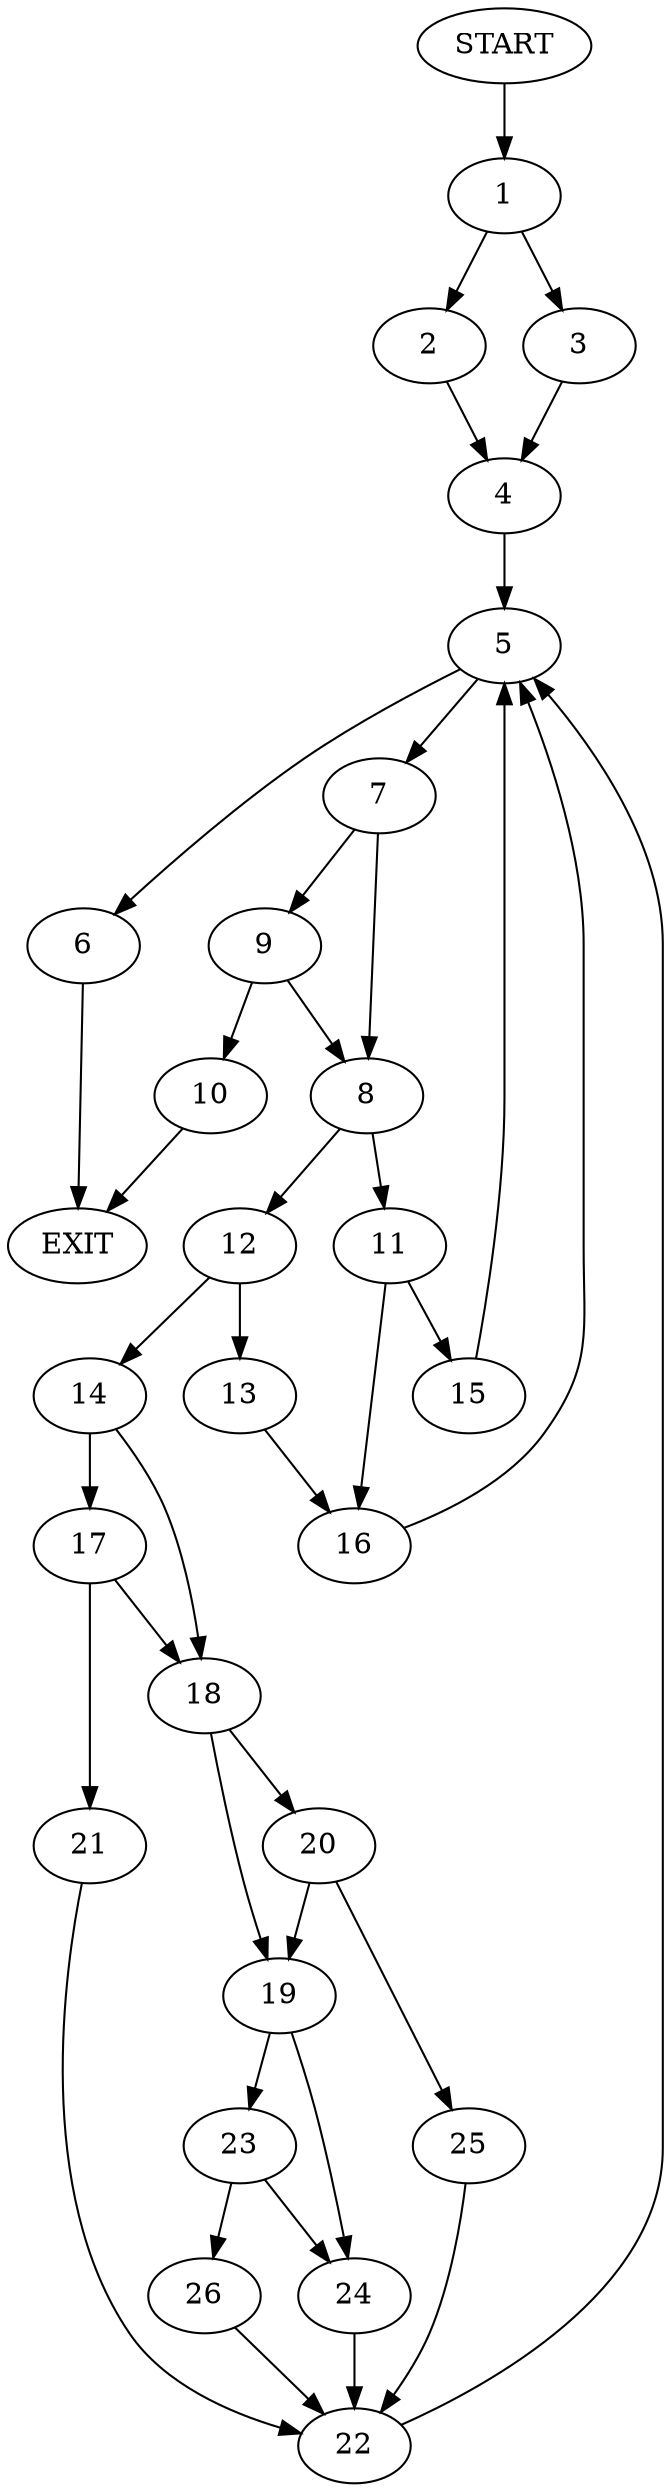 digraph {
0 [label="START"]
27 [label="EXIT"]
0 -> 1
1 -> 2
1 -> 3
2 -> 4
3 -> 4
4 -> 5
5 -> 6
5 -> 7
7 -> 8
7 -> 9
6 -> 27
9 -> 8
9 -> 10
8 -> 11
8 -> 12
10 -> 27
12 -> 13
12 -> 14
11 -> 15
11 -> 16
14 -> 17
14 -> 18
13 -> 16
18 -> 19
18 -> 20
17 -> 18
17 -> 21
21 -> 22
22 -> 5
19 -> 23
19 -> 24
20 -> 25
20 -> 19
25 -> 22
24 -> 22
23 -> 26
23 -> 24
26 -> 22
16 -> 5
15 -> 5
}

